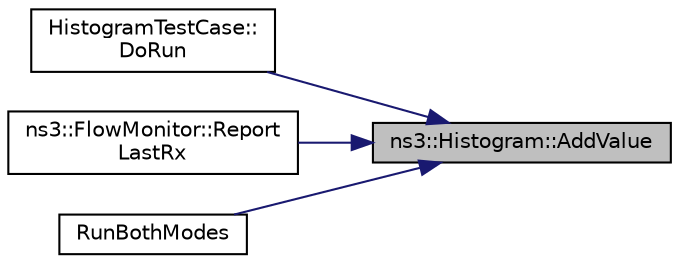 digraph "ns3::Histogram::AddValue"
{
 // LATEX_PDF_SIZE
  edge [fontname="Helvetica",fontsize="10",labelfontname="Helvetica",labelfontsize="10"];
  node [fontname="Helvetica",fontsize="10",shape=record];
  rankdir="RL";
  Node1 [label="ns3::Histogram::AddValue",height=0.2,width=0.4,color="black", fillcolor="grey75", style="filled", fontcolor="black",tooltip="Add a value to the histogram."];
  Node1 -> Node2 [dir="back",color="midnightblue",fontsize="10",style="solid",fontname="Helvetica"];
  Node2 [label="HistogramTestCase::\lDoRun",height=0.2,width=0.4,color="black", fillcolor="white", style="filled",URL="$class_histogram_test_case.html#a8d45636a7bdcdb490eeb486acf5a47f1",tooltip="Implementation to actually run this TestCase."];
  Node1 -> Node3 [dir="back",color="midnightblue",fontsize="10",style="solid",fontname="Helvetica"];
  Node3 [label="ns3::FlowMonitor::Report\lLastRx",height=0.2,width=0.4,color="black", fillcolor="white", style="filled",URL="$classns3_1_1_flow_monitor.html#a534535fd498067cae4f774ba701e5d47",tooltip="FlowProbe implementations are supposed to call this method to report that a known packet is being rec..."];
  Node1 -> Node4 [dir="back",color="midnightblue",fontsize="10",style="solid",fontname="Helvetica"];
  Node4 [label="RunBothModes",height=0.2,width=0.4,color="black", fillcolor="white", style="filled",URL="$empirical-random-variable-example_8cc.html#a1721e2124be9e3cd5998304200e41db6",tooltip=" "];
}
